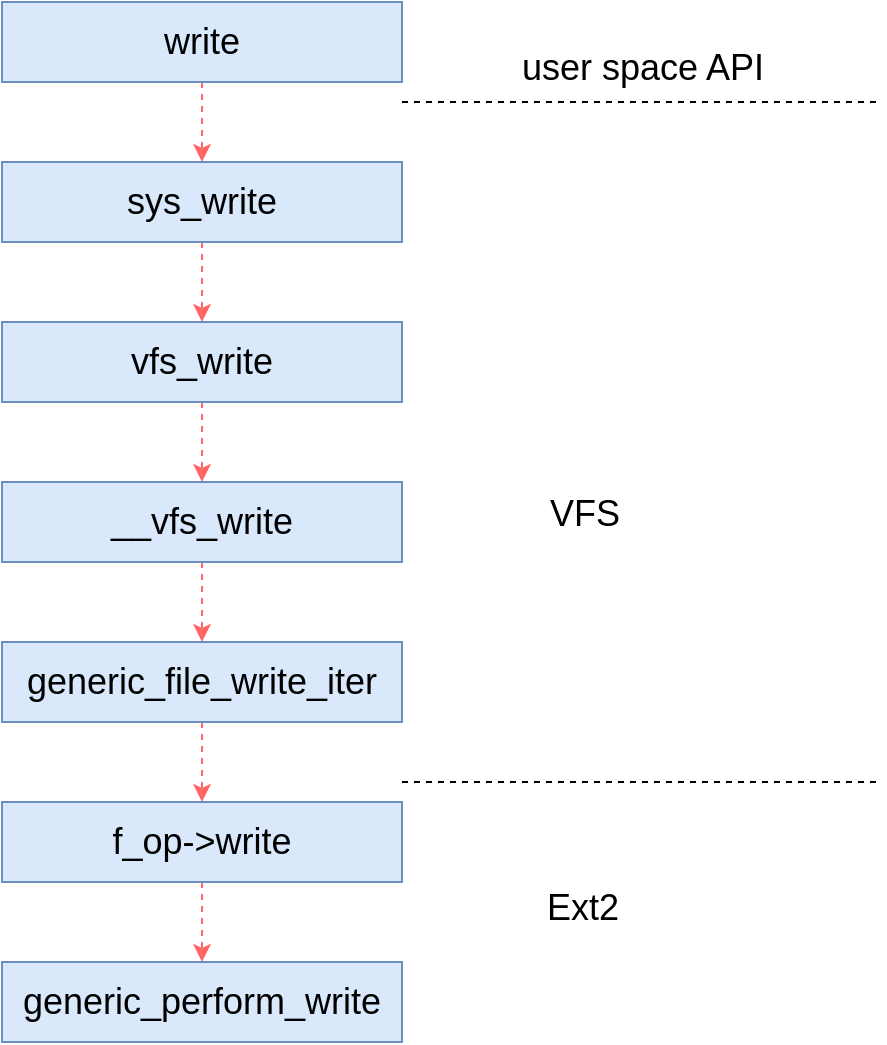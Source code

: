 <mxfile version="21.6.5" type="github">
  <diagram name="第 1 页" id="H-QQw9ZhE_QezV1Jppex">
    <mxGraphModel dx="954" dy="681" grid="0" gridSize="10" guides="1" tooltips="1" connect="1" arrows="1" fold="1" page="1" pageScale="1" pageWidth="827" pageHeight="1169" math="0" shadow="0">
      <root>
        <mxCell id="0" />
        <mxCell id="1" parent="0" />
        <mxCell id="khkHRTxy689bLwDAD1PY-8" value="" style="edgeStyle=orthogonalEdgeStyle;rounded=0;orthogonalLoop=1;jettySize=auto;html=1;dashed=1;strokeColor=#FF6666;" edge="1" parent="1" source="khkHRTxy689bLwDAD1PY-1" target="khkHRTxy689bLwDAD1PY-2">
          <mxGeometry relative="1" as="geometry" />
        </mxCell>
        <mxCell id="khkHRTxy689bLwDAD1PY-1" value="&lt;font style=&quot;font-size: 18px;&quot;&gt;write&lt;/font&gt;" style="rounded=0;whiteSpace=wrap;html=1;fillColor=#dae8fc;strokeColor=#6c8ebf;" vertex="1" parent="1">
          <mxGeometry x="80" y="40" width="200" height="40" as="geometry" />
        </mxCell>
        <mxCell id="khkHRTxy689bLwDAD1PY-9" value="" style="edgeStyle=orthogonalEdgeStyle;rounded=0;orthogonalLoop=1;jettySize=auto;html=1;dashed=1;strokeColor=#FF6666;" edge="1" parent="1" source="khkHRTxy689bLwDAD1PY-2" target="khkHRTxy689bLwDAD1PY-3">
          <mxGeometry relative="1" as="geometry" />
        </mxCell>
        <mxCell id="khkHRTxy689bLwDAD1PY-2" value="&lt;font style=&quot;font-size: 18px;&quot;&gt;sys_write&lt;/font&gt;" style="rounded=0;whiteSpace=wrap;html=1;fillColor=#dae8fc;strokeColor=#6c8ebf;" vertex="1" parent="1">
          <mxGeometry x="80" y="120" width="200" height="40" as="geometry" />
        </mxCell>
        <mxCell id="khkHRTxy689bLwDAD1PY-10" value="" style="edgeStyle=orthogonalEdgeStyle;rounded=0;orthogonalLoop=1;jettySize=auto;html=1;fillColor=#a20025;strokeColor=#FF6666;dashed=1;" edge="1" parent="1" source="khkHRTxy689bLwDAD1PY-3" target="khkHRTxy689bLwDAD1PY-4">
          <mxGeometry relative="1" as="geometry" />
        </mxCell>
        <mxCell id="khkHRTxy689bLwDAD1PY-3" value="&lt;font style=&quot;font-size: 18px;&quot;&gt;vfs_write&lt;/font&gt;" style="rounded=0;whiteSpace=wrap;html=1;fillColor=#dae8fc;strokeColor=#6c8ebf;" vertex="1" parent="1">
          <mxGeometry x="80" y="200" width="200" height="40" as="geometry" />
        </mxCell>
        <mxCell id="khkHRTxy689bLwDAD1PY-11" value="" style="edgeStyle=orthogonalEdgeStyle;rounded=0;orthogonalLoop=1;jettySize=auto;html=1;dashed=1;strokeColor=#FF6666;" edge="1" parent="1" source="khkHRTxy689bLwDAD1PY-4" target="khkHRTxy689bLwDAD1PY-5">
          <mxGeometry relative="1" as="geometry" />
        </mxCell>
        <mxCell id="khkHRTxy689bLwDAD1PY-4" value="&lt;font style=&quot;font-size: 18px;&quot;&gt;__vfs_write&lt;/font&gt;" style="rounded=0;whiteSpace=wrap;html=1;fillColor=#dae8fc;strokeColor=#6c8ebf;" vertex="1" parent="1">
          <mxGeometry x="80" y="280" width="200" height="40" as="geometry" />
        </mxCell>
        <mxCell id="khkHRTxy689bLwDAD1PY-12" value="" style="edgeStyle=orthogonalEdgeStyle;rounded=0;orthogonalLoop=1;jettySize=auto;html=1;dashed=1;strokeColor=#FF6666;" edge="1" parent="1" source="khkHRTxy689bLwDAD1PY-5" target="khkHRTxy689bLwDAD1PY-6">
          <mxGeometry relative="1" as="geometry" />
        </mxCell>
        <mxCell id="khkHRTxy689bLwDAD1PY-5" value="generic_file_write_iter" style="rounded=0;whiteSpace=wrap;html=1;fontSize=18;fillColor=#dae8fc;strokeColor=#6c8ebf;" vertex="1" parent="1">
          <mxGeometry x="80" y="360" width="200" height="40" as="geometry" />
        </mxCell>
        <mxCell id="khkHRTxy689bLwDAD1PY-13" value="" style="edgeStyle=orthogonalEdgeStyle;rounded=0;orthogonalLoop=1;jettySize=auto;html=1;dashed=1;strokeColor=#FF6666;" edge="1" parent="1" source="khkHRTxy689bLwDAD1PY-6" target="khkHRTxy689bLwDAD1PY-7">
          <mxGeometry relative="1" as="geometry" />
        </mxCell>
        <mxCell id="khkHRTxy689bLwDAD1PY-6" value="f_op-&amp;gt;write" style="rounded=0;whiteSpace=wrap;html=1;fontSize=18;fillColor=#dae8fc;strokeColor=#6c8ebf;" vertex="1" parent="1">
          <mxGeometry x="80" y="440" width="200" height="40" as="geometry" />
        </mxCell>
        <mxCell id="khkHRTxy689bLwDAD1PY-7" value="generic_perform_write" style="rounded=0;whiteSpace=wrap;html=1;fontSize=18;fillColor=#dae8fc;strokeColor=#6c8ebf;" vertex="1" parent="1">
          <mxGeometry x="80" y="520" width="200" height="40" as="geometry" />
        </mxCell>
        <mxCell id="khkHRTxy689bLwDAD1PY-17" value="" style="endArrow=none;dashed=1;html=1;rounded=0;" edge="1" parent="1">
          <mxGeometry width="50" height="50" relative="1" as="geometry">
            <mxPoint x="280" y="90" as="sourcePoint" />
            <mxPoint x="520" y="90" as="targetPoint" />
          </mxGeometry>
        </mxCell>
        <mxCell id="khkHRTxy689bLwDAD1PY-18" value="&lt;font style=&quot;font-size: 18px;&quot;&gt;user space API&lt;/font&gt;" style="text;html=1;align=center;verticalAlign=middle;resizable=0;points=[];autosize=1;strokeColor=none;fillColor=none;" vertex="1" parent="1">
          <mxGeometry x="325" y="58" width="150" height="30" as="geometry" />
        </mxCell>
        <mxCell id="khkHRTxy689bLwDAD1PY-19" value="" style="endArrow=none;dashed=1;html=1;rounded=0;" edge="1" parent="1">
          <mxGeometry width="50" height="50" relative="1" as="geometry">
            <mxPoint x="280" y="430" as="sourcePoint" />
            <mxPoint x="520" y="430" as="targetPoint" />
          </mxGeometry>
        </mxCell>
        <mxCell id="khkHRTxy689bLwDAD1PY-20" value="VFS" style="text;html=1;align=center;verticalAlign=middle;resizable=0;points=[];autosize=1;strokeColor=none;fillColor=none;fontSize=18;" vertex="1" parent="1">
          <mxGeometry x="344" y="279" width="53" height="33" as="geometry" />
        </mxCell>
        <mxCell id="khkHRTxy689bLwDAD1PY-21" value="&lt;font style=&quot;font-size: 18px;&quot;&gt;Ext2&lt;/font&gt;" style="text;html=1;align=center;verticalAlign=middle;resizable=0;points=[];autosize=1;strokeColor=none;fillColor=none;" vertex="1" parent="1">
          <mxGeometry x="340" y="478" width="60" height="30" as="geometry" />
        </mxCell>
      </root>
    </mxGraphModel>
  </diagram>
</mxfile>
